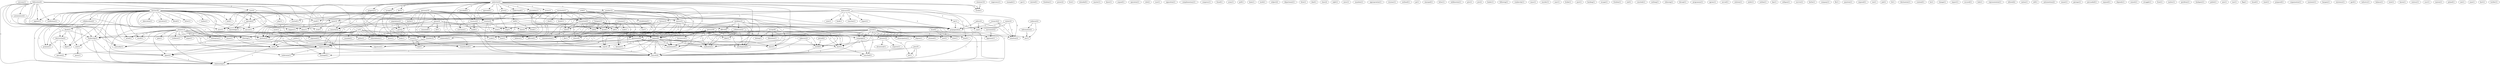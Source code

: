 digraph G {
  outcome [ label="outcome(1)" ];
  federation [ label="federation(4)" ];
  case [ label="case(2)" ];
  prominence [ label="prominence(2)" ];
  conference [ label="conference(1)" ];
  represent [ label="represent(1)" ];
  minority [ label="minority(2)" ];
  appoint [ label="appoint(1)" ];
  clearing [ label="clearing(1)" ];
  body [ label="body(1)" ];
  house [ label="house(1)" ];
  organisation [ label="organisation(6)" ];
  leadership [ label="leadership(3)" ];
  agent [ label="agent(2)" ];
  position [ label="position(3)" ];
  act [ label="act(2)" ];
  centrality [ label="centrality(1)" ];
  relationship [ label="relationship(3)" ];
  palestine [ label="palestine(3)" ];
  number [ label="number(3)" ];
  country [ label="country(4)" ];
  property [ label="property(1)" ];
  essence [ label="essence(2)" ];
  accept [ label="accept(1)" ];
  der [ label="der(1)" ];
  regime [ label="regime(6)" ];
  provided [ label="provided(1)" ];
  part [ label="part(2)" ];
  operated [ label="operated(1)" ];
  price [ label="price(2)" ];
  understand [ label="understand(1)" ];
  ring [ label="ring(1)" ];
  possibility [ label="possibility(1)" ];
  travel [ label="travel(1)" ];
  series [ label="series(1)" ];
  take [ label="take(1)" ];
  enterprise [ label="enterprise(1)" ];
  agreement [ label="agreement(6)" ];
  travel [ label="travel(1)" ];
  transfer [ label="transfer(3)" ];
  head [ label="head(1)" ];
  leave [ label="leave(1)" ];
  wrote [ label="wrote(1)" ];
  boycott [ label="boycott(6)" ];
  population [ label="population(2)" ];
  community [ label="community(1)" ];
  problem [ label="problem(3)" ];
  collaborate [ label="collaborate(2)" ];
  offered [ label="offered(2)" ];
  development [ label="development(1)" ];
  resentment [ label="resentment(1)" ];
  realisation [ label="realisation(1)" ];
  hurt [ label="hurt(1)" ];
  eagerness [ label="eagerness(1)" ];
  example [ label="example(1)" ];
  apc [ label="apc(1)" ];
  existed [ label="existed(1)" ];
  freedom [ label="freedom(1)" ];
  power [ label="power(2)" ];
  germany [ label="germany(1)" ];
  option [ label="option(4)" ];
  battle [ label="battle(1)" ];
  build [ label="build(1)" ];
  convince [ label="convince(1)" ];
  propaganda [ label="propaganda(2)" ];
  affected [ label="affected(1)" ];
  transformed [ label="transformed(1)" ];
  nature [ label="nature(3)" ];
  became [ label="became(1)" ];
  live [ label="live(1)" ];
  intended [ label="intended(1)" ];
  master [ label="master(1)" ];
  knew [ label="knew(1)" ];
  argued [ label="argued(1)" ];
  operation [ label="operation(1)" ];
  auschwitz [ label="auschwitz(1)" ];
  died [ label="died(1)" ];
  half [ label="half(2)" ];
  send [ label="send(1)" ];
  doubt [ label="doubt(1)" ];
  started [ label="started(1)" ];
  committee [ label="committee(2)" ];
  hunt [ label="hunt(1)" ];
  told [ label="told(2)" ];
  scale [ label="scale(1)" ];
  remained [ label="remained(1)" ];
  rd [ label="rd(1)" ];
  time [ label="time(2)" ];
  tree [ label="tree(1)" ];
  role [ label="role(2)" ];
  play [ label="play(1)" ];
  lack [ label="lack(1)" ];
  exist [ label="exist(1)" ];
  episode [ label="episode(2)" ];
  excuse [ label="excuse(1)" ];
  knowledge [ label="knowledge(1)" ];
  race [ label="race(1)" ];
  opposition [ label="opposition(1)" ];
  complementary [ label="complementary(1)" ];
  congress [ label="congress(1)" ];
  kastner [ label="kastner(1)" ];
  point [ label="point(3)" ];
  deny [ label="deny(1)" ];
  collaboration [ label="collaboration(2)" ];
  happen [ label="happen(1)" ];
  way [ label="way(3)" ];
  aberration [ label="aberration(1)" ];
  narrative [ label="narrative(1)" ];
  detail [ label="detail(1)" ];
  silver [ label="silver(1)" ];
  result [ label="result(1)" ];
  destruction [ label="destruction(2)" ];
  trial [ label="trial(1)" ];
  acted [ label="acted(1)" ];
  realise [ label="realise(1)" ];
  promise [ label="promise(1)" ];
  kept [ label="kept(1)" ];
  found [ label="found(1)" ];
  army [ label="army(1)" ];
  process [ label="process(2)" ];
  concentration [ label="concentration(1)" ];
  pull [ label="pull(1)" ];
  lived [ label="lived(1)" ];
  rest [ label="rest(3)" ];
  haim [ label="haim(1)" ];
  work [ label="work(1)" ];
  subject [ label="subject(2)" ];
  takeover [ label="takeover(2)" ];
  world [ label="world(4)" ];
  department [ label="department(1)" ];
  form [ label="form(1)" ];
  deal [ label="deal(1)" ];
  class [ label="class(2)" ];
  right [ label="right(1)" ];
  news [ label="news(1)" ];
  judenrat [ label="judenrat(2)" ];
  information [ label="information(2)" ];
  ear [ label="ear(1)" ];
  mandate [ label="mandate(1)" ];
  appropriation [ label="appropriation(1)" ];
  sturmer [ label="sturmer(1)" ];
  outlined [ label="outlined(1)" ];
  requires [ label="requires(1)" ];
  dictatorial [ label="dictatorial(1)" ];
  go [ label="go(1)" ];
  emerged [ label="emerged(1)" ];
  letter [ label="letter(1)" ];
  holocaust [ label="holocaust(5)" ];
  note [ label="note(1)" ];
  history [ label="history(3)" ];
  book [ label="book(1)" ];
  reaction [ label="reaction(1)" ];
  cpr [ label="cpr(1)" ];
  aspect [ label="aspect(1)" ];
  semitism [ label="semitism(2)" ];
  undermine [ label="undermine(1)" ];
  searched [ label="searched(1)" ];
  managed [ label="managed(1)" ];
  mildenstein [ label="mildenstein(1)" ];
  give [ label="give(1)" ];
  reich [ label="reich(1)" ];
  jew [ label="jew(2)" ];
  leader [ label="leader(1)" ];
  following [ label="following(1)" ];
  rumkovsky [ label="rumkovsky(1)" ];
  mass [ label="mass(1)" ];
  murder [ label="murder(1)" ];
  nazr [ label="nazr(1)" ];
  broke [ label="broke(1)" ];
  post [ label="post(1)" ];
  center [ label="center(2)" ];
  org [ label="org(1)" ];
  auschwitz [ label="auschwitz(1)" ];
  backing [ label="backing(1)" ];
  escape [ label="escape(1)" ];
  fronline [ label="fronline(1)" ];
  end [ label="end(1)" ];
  period [ label="period(2)" ];
  conclude [ label="conclude(1)" ];
  nothing [ label="nothing(1)" ];
  death [ label="death(3)" ];
  silencing [ label="silencing(1)" ];
  disrupt [ label="disrupt(1)" ];
  policy [ label="policy(2)" ];
  programme [ label="programme(1)" ];
  fate [ label="fate(2)" ];
  faced [ label="faced(1)" ];
  tell [ label="tell(1)" ];
  choice [ label="choice(4)" ];
  agrees [ label="agrees(1)" ];
  served [ label="served(1)" ];
  public [ label="public(1)" ];
  signature [ label="signature(1)" ];
  germany [ label="germany(5)" ];
  solution [ label="solution(1)" ];
  midst [ label="midst(1)" ];
  outline [ label="outline(1)" ];
  day [ label="day(1)" ];
  ss [ label="ss(5)" ];
  sounded [ label="sounded(1)" ];
  police [ label="police(1)" ];
  whereabouts [ label="whereabouts(1)" ];
  know [ label="know(1)" ];
  collapse [ label="collapse(1)" ];
  zvfd [ label="zvfd(1)" ];
  established [ label="established(1)" ];
  hungary [ label="hungary(1)" ];
  task [ label="task(1)" ];
  sent [ label="sent(1)" ];
  operate [ label="operate(2)" ];
  rumania [ label="rumania(1)" ];
  run [ label="run(1)" ];
  survive [ label="survive(1)" ];
  believe [ label="believe(1)" ];
  berlin [ label="berlin(1)" ];
  company [ label="company(1)" ];
  fly [ label="fly(1)" ];
  question [ label="question(1)" ];
  exposed [ label="exposed(1)" ];
  die [ label="die(1)" ];
  von [ label="von(1)" ];
  joel [ label="joel(1)" ];
  th [ label="th(1)" ];
  destination [ label="destination(1)" ];
  contend [ label="contend(1)" ];
  hz [ label="hz(1)" ];
  change [ label="change(1)" ];
  import [ label="import(1)" ];
  occured [ label="occured(1)" ];
  lodz [ label="lodz(1)" ];
  research [ label="research(2)" ];
  representation [ label="representation(1)" ];
  allowed [ label="allowed(2)" ];
  nation [ label="nation(1)" ];
  zionist [ label="zionist(13)" ];
  credence [ label="credence(1)" ];
  argue [ label="argue(1)" ];
  gain [ label="gain(1)" ];
  cell [ label="cell(1)" ];
  antisemitism [ label="antisemitism(2)" ];
  europe [ label="europe(8)" ];
  state [ label="state(1)" ];
  liberation [ label="liberation(1)" ];
  belong [ label="belong(1)" ];
  emancipation [ label="emancipation(1)" ];
  lot [ label="lot(1)" ];
  meant [ label="meant(1)" ];
  find [ label="find(1)" ];
  gestapo [ label="gestapo(1)" ];
  persuaded [ label="persuaded(1)" ];
  jewish [ label="jewish(3)" ];
  degree [ label="degree(1)" ];
  campaign [ label="campaign(2)" ];
  attained [ label="attained(1)" ];
  enjoyed [ label="enjoyed(1)" ];
  depends [ label="depends(1)" ];
  senesh [ label="senesh(1)" ];
  german [ label="german(8)" ];
  bureaucrat [ label="bureaucrat(1)" ];
  movement [ label="movement(2)" ];
  opponent [ label="opponent(1)" ];
  struggle [ label="struggle(1)" ];
  bund [ label="bund(2)" ];
  front [ label="front(1)" ];
  matter [ label="matter(1)" ];
  perdition [ label="perdition(1)" ];
  party [ label="party(1)" ];
  budapest [ label="budapest(1)" ];
  polish [ label="polish(1)" ];
  axis [ label="axis(1)" ];
  war [ label="war(1)" ];
  flag [ label="flag(1)" ];
  brand [ label="brand(1)" ];
  tenet [ label="tenet(1)" ];
  kastner [ label="kastner(8)" ];
  jewish [ label="jewish(1)" ];
  prepared [ label="prepared(1)" ];
  organization [ label="organization(1)" ];
  unzionist [ label="unzionist(1)" ];
  palestine [ label="palestine(2)" ];
  bargain [ label="bargain(1)" ];
  existence [ label="existence(1)" ];
  april [ label="april(1)" ];
  industru [ label="industru(1)" ];
  balance [ label="balance(1)" ];
  zionism [ label="zionism(10)" ];
  went [ label="went(1)" ];
  baron [ label="baron(1)" ];
  century [ label="century(1)" ];
  rumania [ label="rumania(1)" ];
  ussr [ label="ussr(1)" ];
  zvfd [ label="zvfd(2)" ];
  nazism [ label="nazism(1)" ];
  poland [ label="poland(1)" ];
  jews [ label="jews(5)" ];
  see [ label="see(1)" ];
  june [ label="june(1)" ];
  kurt [ label="kurt(1)" ];
  tuchler [ label="tuchler(1)" ];
  federation -> case [ label="1" ];
  federation -> prominence [ label="1" ];
  federation -> conference [ label="1" ];
  federation -> represent [ label="1" ];
  federation -> minority [ label="1" ];
  federation -> appoint [ label="1" ];
  federation -> clearing [ label="1" ];
  federation -> body [ label="1" ];
  federation -> house [ label="1" ];
  federation -> organisation [ label="1" ];
  federation -> leadership [ label="1" ];
  federation -> agent [ label="1" ];
  federation -> position [ label="1" ];
  federation -> act [ label="1" ];
  federation -> centrality [ label="1" ];
  federation -> relationship [ label="1" ];
  palestine -> number [ label="1" ];
  palestine -> country [ label="3" ];
  palestine -> property [ label="1" ];
  palestine -> essence [ label="1" ];
  palestine -> accept [ label="1" ];
  palestine -> der [ label="1" ];
  palestine -> regime [ label="1" ];
  palestine -> provided [ label="1" ];
  palestine -> part [ label="1" ];
  palestine -> operated [ label="1" ];
  palestine -> price [ label="1" ];
  palestine -> understand [ label="1" ];
  palestine -> ring [ label="1" ];
  palestine -> possibility [ label="1" ];
  palestine -> travel [ label="1" ];
  palestine -> series [ label="1" ];
  palestine -> take [ label="1" ];
  palestine -> enterprise [ label="1" ];
  palestine -> agreement [ label="2" ];
  palestine -> travel [ label="1" ];
  palestine -> transfer [ label="1" ];
  palestine -> head [ label="1" ];
  palestine -> leave [ label="1" ];
  palestine -> wrote [ label="1" ];
  palestine -> boycott [ label="1" ];
  population -> part [ label="1" ];
  population -> community [ label="1" ];
  problem -> collaborate [ label="1" ];
  problem -> offered [ label="1" ];
  problem -> regime [ label="1" ];
  problem -> development [ label="1" ];
  problem -> resentment [ label="1" ];
  problem -> realisation [ label="1" ];
  problem -> hurt [ label="1" ];
  germany -> option [ label="2" ];
  germany -> battle [ label="1" ];
  germany -> country [ label="1" ];
  germany -> essence [ label="2" ];
  germany -> build [ label="1" ];
  germany -> convince [ label="1" ];
  germany -> represent [ label="1" ];
  germany -> minority [ label="1" ];
  germany -> propaganda [ label="1" ];
  germany -> body [ label="1" ];
  germany -> organisation [ label="3" ];
  germany -> agreement [ label="1" ];
  germany -> affected [ label="2" ];
  germany -> position [ label="2" ];
  germany -> transformed [ label="2" ];
  number -> country [ label="1" ];
  number -> nature [ label="1" ];
  number -> regime [ label="1" ];
  number -> became [ label="1" ];
  number -> ring [ label="1" ];
  number -> leave [ label="1" ];
  number -> boycott [ label="1" ];
  auschwitz -> died [ label="1" ];
  auschwitz -> half [ label="1" ];
  auschwitz -> send [ label="1" ];
  auschwitz -> doubt [ label="1" ];
  auschwitz -> started [ label="1" ];
  auschwitz -> committee [ label="1" ];
  auschwitz -> hunt [ label="1" ];
  auschwitz -> told [ label="1" ];
  auschwitz -> scale [ label="1" ];
  option -> remained [ label="1" ];
  option -> rd [ label="1" ];
  option -> minority [ label="1" ];
  option -> time [ label="2" ];
  option -> tree [ label="2" ];
  option -> position [ label="1" ];
  case -> play [ label="1" ];
  case -> nature [ label="1" ];
  case -> lack [ label="1" ];
  case -> exist [ label="1" ];
  case -> episode [ label="1" ];
  case -> excuse [ label="1" ];
  case -> knowledge [ label="1" ];
  prominence -> centrality [ label="1" ];
  country -> regime [ label="1" ];
  country -> ring [ label="1" ];
  country -> transfer [ label="1" ];
  country -> boycott [ label="1" ];
  kastner -> conference [ label="1" ];
  kastner -> nature [ label="1" ];
  kastner -> send [ label="1" ];
  kastner -> started [ label="1" ];
  kastner -> lack [ label="1" ];
  kastner -> point [ label="1" ];
  kastner -> deny [ label="1" ];
  kastner -> collaboration [ label="1" ];
  kastner -> happen [ label="1" ];
  kastner -> committee [ label="1" ];
  kastner -> appoint [ label="1" ];
  kastner -> clearing [ label="1" ];
  kastner -> exist [ label="1" ];
  kastner -> way [ label="1" ];
  kastner -> told [ label="1" ];
  kastner -> aberration [ label="1" ];
  kastner -> narrative [ label="1" ];
  kastner -> detail [ label="1" ];
  kastner -> house [ label="1" ];
  kastner -> episode [ label="1" ];
  kastner -> excuse [ label="1" ];
  kastner -> silver [ label="1" ];
  kastner -> knowledge [ label="1" ];
  kastner -> leadership [ label="1" ];
  kastner -> result [ label="1" ];
  kastner -> agent [ label="1" ];
  kastner -> destruction [ label="1" ];
  kastner -> trial [ label="1" ];
  kastner -> acted [ label="1" ];
  kastner -> realise [ label="1" ];
  kastner -> promise [ label="1" ];
  kastner -> kept [ label="1" ];
  kastner -> act [ label="1" ];
  kastner -> relationship [ label="1" ];
  collaborate -> process [ label="1" ];
  collaborate -> regime [ label="1" ];
  collaborate -> development [ label="1" ];
  collaborate -> concentration [ label="1" ];
  collaborate -> resentment [ label="1" ];
  collaborate -> realisation [ label="1" ];
  collaborate -> hurt [ label="1" ];
  half -> part [ label="1" ];
  half -> community [ label="1" ];
  half -> lived [ label="1" ];
  half -> rest [ label="1" ];
  nature -> offered [ label="1" ];
  nature -> regime [ label="1" ];
  nature -> development [ label="1" ];
  nature -> became [ label="1" ];
  nature -> exist [ label="1" ];
  nature -> resentment [ label="1" ];
  nature -> realisation [ label="1" ];
  nature -> hurt [ label="1" ];
  takeover -> world [ label="1" ];
  takeover -> boycott [ label="1" ];
  essence -> build [ label="1" ];
  essence -> convince [ label="1" ];
  essence -> agreement [ label="1" ];
  judenrat -> information [ label="1" ];
  judenrat -> ear [ label="1" ];
  process -> requires [ label="1" ];
  process -> dictatorial [ label="1" ];
  process -> world [ label="1" ];
  offered -> regime [ label="1" ];
  offered -> development [ label="1" ];
  offered -> resentment [ label="1" ];
  offered -> realisation [ label="1" ];
  offered -> hurt [ label="1" ];
  holocaust -> note [ label="2" ];
  holocaust -> history [ label="3" ];
  holocaust -> point [ label="2" ];
  holocaust -> book [ label="2" ];
  holocaust -> reaction [ label="2" ];
  holocaust -> way [ label="1" ];
  holocaust -> cpr [ label="2" ];
  holocaust -> aspect [ label="2" ];
  holocaust -> propaganda [ label="2" ];
  holocaust -> semitism [ label="2" ];
  regime -> development [ label="1" ];
  regime -> became [ label="1" ];
  regime -> way [ label="1" ];
  regime -> organisation [ label="1" ];
  regime -> resentment [ label="1" ];
  regime -> realisation [ label="1" ];
  regime -> hurt [ label="1" ];
  regime -> undermine [ label="1" ];
  regime -> searched [ label="1" ];
  regime -> boycott [ label="2" ];
  regime -> managed [ label="1" ];
  reich -> represent [ label="1" ];
  reich -> body [ label="1" ];
  reich -> organisation [ label="1" ];
  reich -> position [ label="1" ];
  history -> way [ label="1" ];
  history -> time [ label="1" ];
  history -> propaganda [ label="1" ];
  history -> tree [ label="1" ];
  point -> deny [ label="1" ];
  point -> happen [ label="1" ];
  point -> propaganda [ label="1" ];
  point -> trial [ label="1" ];
  center -> propaganda [ label="1" ];
  center -> org [ label="1" ];
  center -> semitism [ label="1" ];
  auschwitz -> committee [ label="1" ];
  auschwitz -> hunt [ label="1" ];
  auschwitz -> told [ label="1" ];
  auschwitz -> scale [ label="1" ];
  part -> community [ label="1" ];
  part -> transfer [ label="1" ];
  minority -> body [ label="1" ];
  minority -> position [ label="1" ];
  period -> world [ label="1" ];
  collaboration -> death [ label="1" ];
  policy -> propaganda [ label="1" ];
  policy -> org [ label="1" ];
  policy -> semitism [ label="1" ];
  committee -> fate [ label="1" ];
  committee -> concentration [ label="1" ];
  committee -> faced [ label="1" ];
  committee -> tell [ label="1" ];
  committee -> choice [ label="1" ];
  public -> signature [ label="1" ];
  public -> act [ label="1" ];
  germany -> propaganda [ label="1" ];
  germany -> body [ label="1" ];
  germany -> organisation [ label="3" ];
  germany -> agreement [ label="1" ];
  germany -> affected [ label="2" ];
  germany -> position [ label="2" ];
  germany -> transformed [ label="2" ];
  ss -> clearing [ label="1" ];
  ss -> hunt [ label="1" ];
  ss -> sounded [ label="1" ];
  ss -> police [ label="1" ];
  ss -> scale [ label="1" ];
  ss -> house [ label="1" ];
  ss -> travel [ label="1" ];
  ss -> whereabouts [ label="1" ];
  ss -> leadership [ label="2" ];
  ss -> know [ label="1" ];
  ss -> travel [ label="1" ];
  ss -> agent [ label="1" ];
  ss -> head [ label="1" ];
  ss -> act [ label="1" ];
  ss -> relationship [ label="1" ];
  zvfd -> established [ label="1" ];
  zvfd -> body [ label="1" ];
  zvfd -> episode [ label="1" ];
  zvfd -> organisation [ label="1" ];
  zvfd -> relationship [ label="1" ];
  hungary -> fate [ label="1" ];
  hungary -> way [ label="1" ];
  hungary -> told [ label="1" ];
  hungary -> concentration [ label="1" ];
  hungary -> faced [ label="1" ];
  hungary -> task [ label="1" ];
  hungary -> tell [ label="1" ];
  hungary -> rest [ label="1" ];
  hungary -> choice [ label="1" ];
  death -> leadership [ label="1" ];
  death -> sent [ label="1" ];
  death -> destruction [ label="1" ];
  death -> operate [ label="1" ];
  rumania -> fate [ label="1" ];
  rumania -> concentration [ label="1" ];
  rumania -> faced [ label="1" ];
  rumania -> run [ label="1" ];
  rumania -> tell [ label="1" ];
  rumania -> choice [ label="1" ];
  information -> ear [ label="1" ];
  fate -> concentration [ label="1" ];
  fate -> believe [ label="1" ];
  way -> boycott [ label="1" ];
  cpr -> propaganda [ label="1" ];
  cpr -> org [ label="1" ];
  told -> die [ label="1" ];
  research -> propaganda [ label="1" ];
  research -> org [ label="1" ];
  research -> semitism [ label="1" ];
  zionist -> body [ label="1" ];
  zionist -> house [ label="1" ];
  zionist -> organisation [ label="3" ];
  zionist -> enterprise [ label="1" ];
  zionist -> leadership [ label="2" ];
  zionist -> result [ label="1" ];
  zionist -> agent [ label="2" ];
  zionist -> acted [ label="1" ];
  zionist -> credence [ label="1" ];
  zionist -> signature [ label="1" ];
  zionist -> argue [ label="1" ];
  zionist -> gain [ label="1" ];
  zionist -> position [ label="1" ];
  zionist -> semitism [ label="1" ];
  zionist -> undermine [ label="1" ];
  zionist -> act [ label="2" ];
  zionist -> centrality [ label="1" ];
  zionist -> boycott [ label="2" ];
  zionist -> managed [ label="1" ];
  zionist -> relationship [ label="1" ];
  episode -> excuse [ label="1" ];
  episode -> knowledge [ label="1" ];
  episode -> relationship [ label="1" ];
  europe -> organisation [ label="1" ];
  europe -> state [ label="2" ];
  europe -> affected [ label="1" ];
  europe -> position [ label="1" ];
  europe -> rest [ label="2" ];
  europe -> liberation [ label="1" ];
  europe -> belong [ label="1" ];
  europe -> emancipation [ label="1" ];
  europe -> world [ label="1" ];
  europe -> transformed [ label="1" ];
  europe -> lot [ label="1" ];
  travel -> find [ label="1" ];
  jewish -> agreement [ label="1" ];
  jewish -> leadership [ label="1" ];
  jewish -> travel [ label="1" ];
  jewish -> agent [ label="1" ];
  jewish -> resentment [ label="1" ];
  jewish -> ear [ label="1" ];
  jewish -> realisation [ label="1" ];
  jewish -> state [ label="1" ];
  jewish -> head [ label="1" ];
  jewish -> hurt [ label="1" ];
  jewish -> rest [ label="1" ];
  jewish -> degree [ label="1" ];
  jewish -> campaign [ label="1" ];
  jewish -> emancipation [ label="1" ];
  jewish -> choice [ label="1" ];
  jewish -> act [ label="1" ];
  jewish -> attained [ label="1" ];
  jewish -> relationship [ label="1" ];
  german -> organisation [ label="2" ];
  german -> take [ label="1" ];
  german -> agreement [ label="2" ];
  german -> bureaucrat [ label="1" ];
  german -> resentment [ label="1" ];
  german -> realisation [ label="1" ];
  german -> transfer [ label="1" ];
  german -> affected [ label="1" ];
  german -> hurt [ label="2" ];
  german -> leave [ label="1" ];
  german -> position [ label="1" ];
  german -> degree [ label="1" ];
  german -> campaign [ label="1" ];
  german -> world [ label="1" ];
  german -> transformed [ label="1" ];
  german -> find [ label="1" ];
  german -> searched [ label="1" ];
  german -> boycott [ label="3" ];
  movement -> opponent [ label="1" ];
  bund -> opponent [ label="1" ];
  bund -> state [ label="1" ];
  bund -> rest [ label="1" ];
  organisation -> agent [ label="1" ];
  organisation -> operate [ label="2" ];
  organisation -> undermine [ label="1" ];
  organisation -> boycott [ label="1" ];
  organisation -> managed [ label="1" ];
  agreement -> resentment [ label="1" ];
  agreement -> realisation [ label="1" ];
  agreement -> signature [ label="1" ];
  agreement -> hurt [ label="1" ];
  agreement -> leave [ label="1" ];
  agreement -> act [ label="1" ];
  agreement -> boycott [ label="2" ];
  leadership -> agent [ label="1" ];
  leadership -> sent [ label="1" ];
  leadership -> relationship [ label="1" ];
  travel -> find [ label="1" ];
  agent -> relationship [ label="1" ];
  sent -> party [ label="1" ];
  destruction -> operate [ label="1" ];
  destruction -> promise [ label="1" ];
  destruction -> kept [ label="1" ];
  transfer -> signature [ label="1" ];
  transfer -> act [ label="1" ];
  hurt -> searched [ label="1" ];
  hurt -> boycott [ label="1" ];
  kastner -> promise [ label="1" ];
  kastner -> kept [ label="1" ];
  kastner -> act [ label="1" ];
  kastner -> relationship [ label="1" ];
  jewish -> rest [ label="1" ];
  jewish -> degree [ label="1" ];
  jewish -> campaign [ label="1" ];
  jewish -> emancipation [ label="1" ];
  jewish -> choice [ label="1" ];
  jewish -> act [ label="1" ];
  jewish -> attained [ label="1" ];
  jewish -> relationship [ label="1" ];
  position -> centrality [ label="1" ];
  position -> transformed [ label="1" ];
  palestine -> wrote [ label="1" ];
  palestine -> boycott [ label="1" ];
  campaign -> searched [ label="1" ];
  campaign -> boycott [ label="1" ];
  zionism -> wrote [ label="1" ];
  act -> relationship [ label="1" ];
  world -> boycott [ label="2" ];
  zvfd -> relationship [ label="1" ];
  jews -> boycott [ label="3" ];
  jews -> lot [ label="1" ];
  jews -> relationship [ label="1" ];
}
